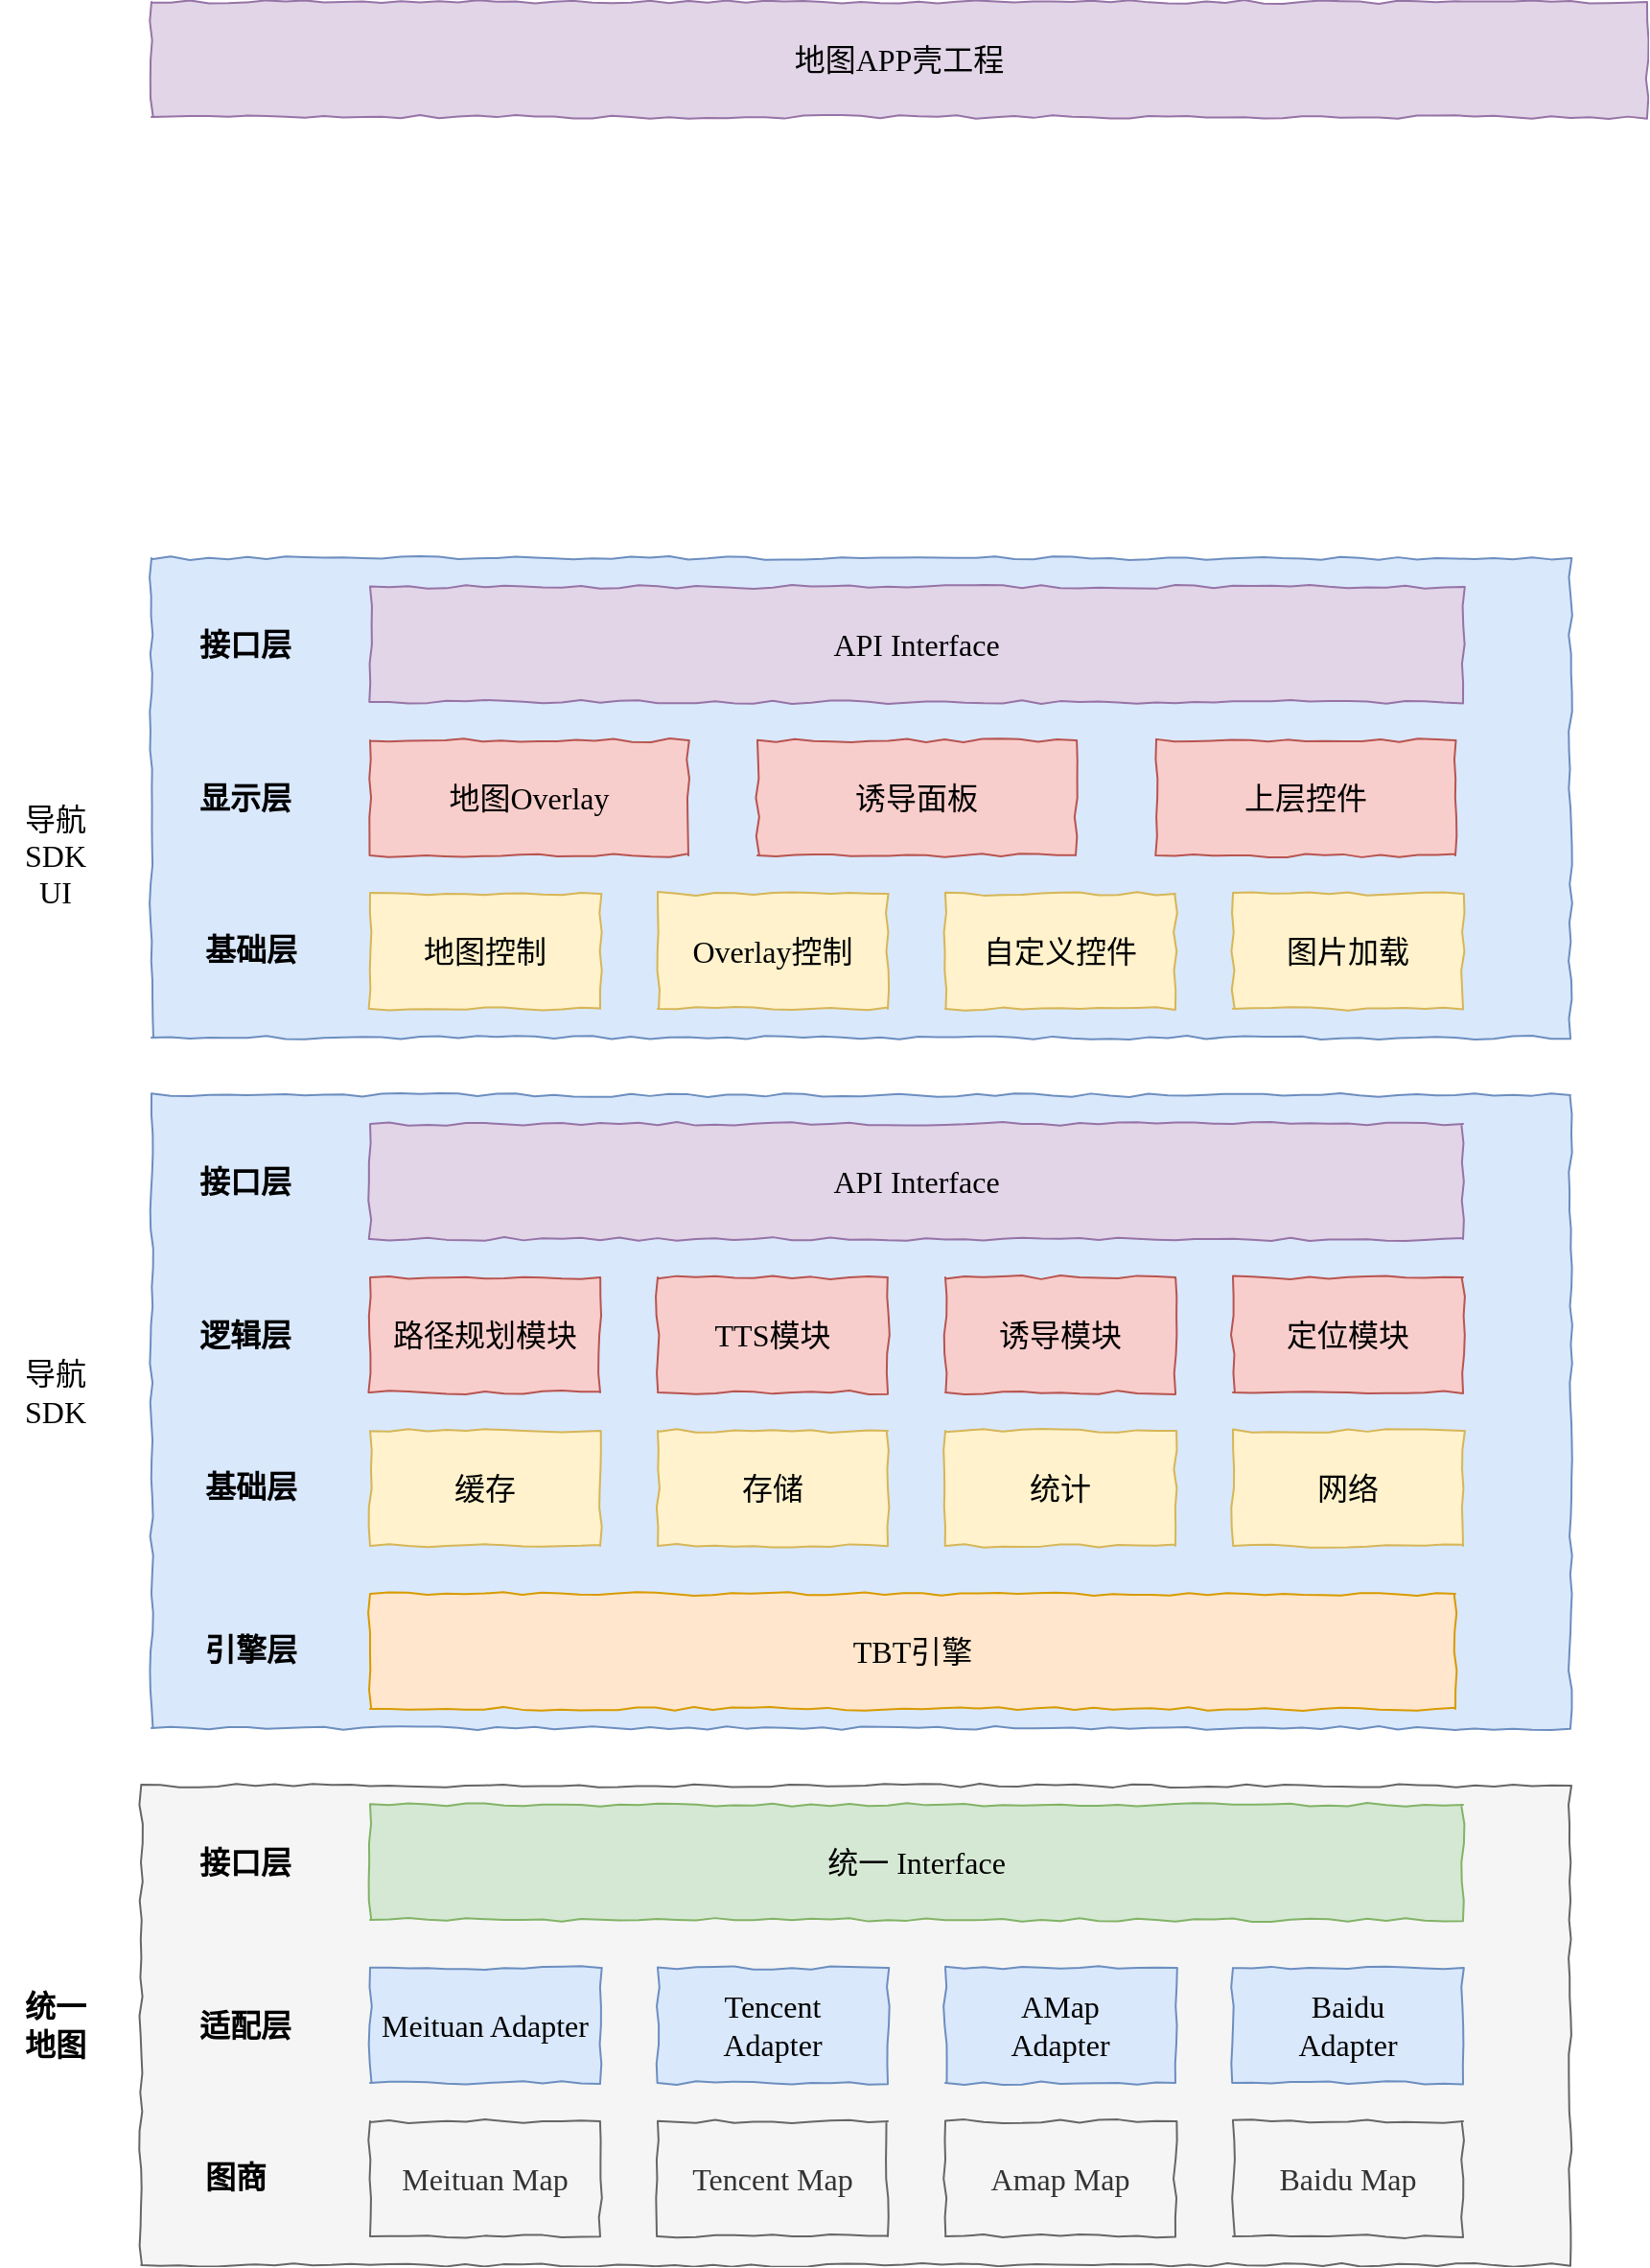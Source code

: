 <mxfile version="14.7.7" type="github">
  <diagram id="VdLfaRIdaGldhcj8oe8U" name="第 1 页">
    <mxGraphModel dx="946" dy="1815" grid="1" gridSize="10" guides="1" tooltips="1" connect="1" arrows="1" fold="1" page="1" pageScale="1" pageWidth="827" pageHeight="1169" math="0" shadow="0">
      <root>
        <mxCell id="0" />
        <mxCell id="1" parent="0" />
        <mxCell id="qPDJotclNkI_bIP7ukIK-1" value="" style="rounded=0;whiteSpace=wrap;html=1;comic=1;fontFamily=Comic Sans MS;fontSize=16;fillColor=#f5f5f5;strokeColor=#666666;fontColor=#333333;" vertex="1" parent="1">
          <mxGeometry x="84.63" y="470" width="745.37" height="250" as="geometry" />
        </mxCell>
        <mxCell id="qPDJotclNkI_bIP7ukIK-2" value="Meituan Map" style="rounded=0;whiteSpace=wrap;html=1;comic=1;fillColor=#f5f5f5;strokeColor=#666666;fontColor=#333333;fontSize=16;fontFamily=Comic Sans MS;" vertex="1" parent="1">
          <mxGeometry x="204" y="645" width="120" height="60" as="geometry" />
        </mxCell>
        <mxCell id="qPDJotclNkI_bIP7ukIK-3" value="Tencent Map" style="rounded=0;whiteSpace=wrap;html=1;comic=1;fillColor=#f5f5f5;strokeColor=#666666;fontColor=#333333;fontSize=16;fontFamily=Comic Sans MS;" vertex="1" parent="1">
          <mxGeometry x="354" y="645" width="120" height="60" as="geometry" />
        </mxCell>
        <mxCell id="qPDJotclNkI_bIP7ukIK-4" value="Amap Map" style="rounded=0;whiteSpace=wrap;html=1;comic=1;fillColor=#f5f5f5;strokeColor=#666666;fontColor=#333333;fontSize=16;fontFamily=Comic Sans MS;" vertex="1" parent="1">
          <mxGeometry x="504" y="645" width="120" height="60" as="geometry" />
        </mxCell>
        <mxCell id="qPDJotclNkI_bIP7ukIK-5" value="Baidu Map" style="rounded=0;whiteSpace=wrap;html=1;comic=1;fillColor=#f5f5f5;strokeColor=#666666;fontColor=#333333;fontSize=16;fontFamily=Comic Sans MS;" vertex="1" parent="1">
          <mxGeometry x="654" y="645" width="120" height="60" as="geometry" />
        </mxCell>
        <mxCell id="qPDJotclNkI_bIP7ukIK-6" value="Meituan Adapter" style="rounded=0;whiteSpace=wrap;html=1;comic=1;fillColor=#dae8fc;strokeColor=#6c8ebf;fontSize=16;fontFamily=Comic Sans MS;" vertex="1" parent="1">
          <mxGeometry x="204" y="565" width="120" height="60" as="geometry" />
        </mxCell>
        <mxCell id="qPDJotclNkI_bIP7ukIK-7" value="图商" style="text;html=1;strokeColor=none;fillColor=none;align=center;verticalAlign=middle;whiteSpace=wrap;rounded=0;comic=1;fontFamily=Comic Sans MS;fontSize=16;fontStyle=1" vertex="1" parent="1">
          <mxGeometry x="114" y="665" width="40" height="18" as="geometry" />
        </mxCell>
        <mxCell id="qPDJotclNkI_bIP7ukIK-8" value="Tencent&lt;br&gt;Adapter" style="rounded=0;whiteSpace=wrap;html=1;comic=1;fillColor=#dae8fc;strokeColor=#6c8ebf;fontSize=16;fontFamily=Comic Sans MS;" vertex="1" parent="1">
          <mxGeometry x="354" y="565" width="120" height="60" as="geometry" />
        </mxCell>
        <mxCell id="qPDJotclNkI_bIP7ukIK-9" value="AMap&lt;br&gt;Adapter" style="rounded=0;whiteSpace=wrap;html=1;comic=1;fillColor=#dae8fc;strokeColor=#6c8ebf;fontSize=16;fontFamily=Comic Sans MS;" vertex="1" parent="1">
          <mxGeometry x="504" y="565" width="120" height="60" as="geometry" />
        </mxCell>
        <mxCell id="qPDJotclNkI_bIP7ukIK-10" value="Baidu&lt;br&gt;Adapter" style="rounded=0;whiteSpace=wrap;html=1;comic=1;fillColor=#dae8fc;strokeColor=#6c8ebf;fontSize=16;fontFamily=Comic Sans MS;" vertex="1" parent="1">
          <mxGeometry x="654" y="565" width="120" height="60" as="geometry" />
        </mxCell>
        <mxCell id="qPDJotclNkI_bIP7ukIK-11" value="适配层" style="text;html=1;strokeColor=none;fillColor=none;align=center;verticalAlign=middle;whiteSpace=wrap;rounded=0;comic=1;fontFamily=Comic Sans MS;fontSize=16;fontStyle=1" vertex="1" parent="1">
          <mxGeometry x="114" y="585" width="50" height="20" as="geometry" />
        </mxCell>
        <mxCell id="qPDJotclNkI_bIP7ukIK-12" value="接口层" style="text;html=1;strokeColor=none;fillColor=none;align=center;verticalAlign=middle;whiteSpace=wrap;rounded=0;comic=1;fontFamily=Comic Sans MS;fontSize=16;fontStyle=1" vertex="1" parent="1">
          <mxGeometry x="114" y="500" width="50" height="20" as="geometry" />
        </mxCell>
        <mxCell id="qPDJotclNkI_bIP7ukIK-13" value="统一&lt;br&gt;地图" style="text;html=1;strokeColor=none;fillColor=none;align=center;verticalAlign=middle;whiteSpace=wrap;rounded=0;comic=1;fontFamily=Comic Sans MS;fontSize=16;fontStyle=1" vertex="1" parent="1">
          <mxGeometry x="11" y="585" width="58" height="20" as="geometry" />
        </mxCell>
        <mxCell id="qPDJotclNkI_bIP7ukIK-14" value="统一 Interface" style="rounded=0;whiteSpace=wrap;html=1;comic=1;fillColor=#d5e8d4;strokeColor=#82b366;fontSize=16;fontFamily=Comic Sans MS;" vertex="1" parent="1">
          <mxGeometry x="204" y="480" width="570" height="60" as="geometry" />
        </mxCell>
        <mxCell id="qPDJotclNkI_bIP7ukIK-15" value="地图APP壳工程" style="rounded=0;whiteSpace=wrap;html=1;comic=1;fontFamily=Comic Sans MS;fontSize=16;fillColor=#e1d5e7;strokeColor=#9673a6;" vertex="1" parent="1">
          <mxGeometry x="90" y="-460" width="780" height="60" as="geometry" />
        </mxCell>
        <mxCell id="qPDJotclNkI_bIP7ukIK-16" value="导航&lt;br&gt;SDK" style="text;html=1;strokeColor=none;fillColor=none;align=center;verticalAlign=middle;whiteSpace=wrap;rounded=0;comic=1;fontFamily=Comic Sans MS;fontSize=16;" vertex="1" parent="1">
          <mxGeometry x="20.0" y="255" width="40" height="20" as="geometry" />
        </mxCell>
        <mxCell id="qPDJotclNkI_bIP7ukIK-17" value="" style="rounded=0;whiteSpace=wrap;html=1;comic=1;fontFamily=Comic Sans MS;fontSize=16;fillColor=#dae8fc;strokeColor=#6c8ebf;" vertex="1" parent="1">
          <mxGeometry x="90" y="110" width="740" height="330" as="geometry" />
        </mxCell>
        <mxCell id="qPDJotclNkI_bIP7ukIK-18" value="缓存" style="rounded=0;whiteSpace=wrap;html=1;comic=1;fillColor=#fff2cc;strokeColor=#d6b656;fontSize=16;fontFamily=Comic Sans MS;" vertex="1" parent="1">
          <mxGeometry x="204" y="285" width="120" height="60" as="geometry" />
        </mxCell>
        <mxCell id="qPDJotclNkI_bIP7ukIK-19" value="存储" style="rounded=0;whiteSpace=wrap;html=1;comic=1;fillColor=#fff2cc;strokeColor=#d6b656;fontSize=16;fontFamily=Comic Sans MS;" vertex="1" parent="1">
          <mxGeometry x="354" y="285" width="120" height="60" as="geometry" />
        </mxCell>
        <mxCell id="qPDJotclNkI_bIP7ukIK-20" value="统计" style="rounded=0;whiteSpace=wrap;html=1;comic=1;fillColor=#fff2cc;strokeColor=#d6b656;fontSize=16;fontFamily=Comic Sans MS;" vertex="1" parent="1">
          <mxGeometry x="504" y="285" width="120" height="60" as="geometry" />
        </mxCell>
        <mxCell id="qPDJotclNkI_bIP7ukIK-21" value="网络" style="rounded=0;whiteSpace=wrap;html=1;comic=1;fillColor=#fff2cc;strokeColor=#d6b656;fontSize=16;fontFamily=Comic Sans MS;" vertex="1" parent="1">
          <mxGeometry x="654" y="285" width="120" height="60" as="geometry" />
        </mxCell>
        <mxCell id="qPDJotclNkI_bIP7ukIK-22" value="路径规划模块" style="rounded=0;whiteSpace=wrap;html=1;comic=1;fillColor=#f8cecc;strokeColor=#b85450;fontSize=16;fontFamily=Comic Sans MS;" vertex="1" parent="1">
          <mxGeometry x="204" y="205" width="120" height="60" as="geometry" />
        </mxCell>
        <mxCell id="qPDJotclNkI_bIP7ukIK-23" value="基础层" style="text;html=1;strokeColor=none;fillColor=none;align=center;verticalAlign=middle;whiteSpace=wrap;rounded=0;comic=1;fontFamily=Comic Sans MS;fontSize=16;fontStyle=1" vertex="1" parent="1">
          <mxGeometry x="114" y="305" width="56" height="18" as="geometry" />
        </mxCell>
        <mxCell id="qPDJotclNkI_bIP7ukIK-24" value="TTS模块" style="rounded=0;whiteSpace=wrap;html=1;comic=1;fillColor=#f8cecc;strokeColor=#b85450;fontSize=16;fontFamily=Comic Sans MS;" vertex="1" parent="1">
          <mxGeometry x="354" y="205" width="120" height="60" as="geometry" />
        </mxCell>
        <mxCell id="qPDJotclNkI_bIP7ukIK-25" value="诱导模块" style="rounded=0;whiteSpace=wrap;html=1;comic=1;fillColor=#f8cecc;strokeColor=#b85450;fontSize=16;fontFamily=Comic Sans MS;" vertex="1" parent="1">
          <mxGeometry x="504" y="205" width="120" height="60" as="geometry" />
        </mxCell>
        <mxCell id="qPDJotclNkI_bIP7ukIK-26" value="定位模块" style="rounded=0;whiteSpace=wrap;html=1;comic=1;fillColor=#f8cecc;strokeColor=#b85450;fontSize=16;fontFamily=Comic Sans MS;" vertex="1" parent="1">
          <mxGeometry x="654" y="205" width="120" height="60" as="geometry" />
        </mxCell>
        <mxCell id="qPDJotclNkI_bIP7ukIK-27" value="逻辑层" style="text;html=1;strokeColor=none;fillColor=none;align=center;verticalAlign=middle;whiteSpace=wrap;rounded=0;comic=1;fontFamily=Comic Sans MS;fontSize=16;fontStyle=1" vertex="1" parent="1">
          <mxGeometry x="114" y="225" width="50" height="20" as="geometry" />
        </mxCell>
        <mxCell id="qPDJotclNkI_bIP7ukIK-28" value="接口层" style="text;html=1;strokeColor=none;fillColor=none;align=center;verticalAlign=middle;whiteSpace=wrap;rounded=0;comic=1;fontFamily=Comic Sans MS;fontSize=16;fontStyle=1" vertex="1" parent="1">
          <mxGeometry x="114" y="145" width="50" height="20" as="geometry" />
        </mxCell>
        <mxCell id="qPDJotclNkI_bIP7ukIK-29" value="API Interface" style="rounded=0;whiteSpace=wrap;html=1;comic=1;fillColor=#e1d5e7;strokeColor=#9673a6;fontSize=16;fontFamily=Comic Sans MS;" vertex="1" parent="1">
          <mxGeometry x="204" y="125" width="570" height="60" as="geometry" />
        </mxCell>
        <mxCell id="qPDJotclNkI_bIP7ukIK-30" value="TBT引擎" style="rounded=0;whiteSpace=wrap;html=1;comic=1;fillColor=#ffe6cc;strokeColor=#d79b00;fontSize=16;fontFamily=Comic Sans MS;" vertex="1" parent="1">
          <mxGeometry x="204" y="370" width="566" height="60" as="geometry" />
        </mxCell>
        <mxCell id="qPDJotclNkI_bIP7ukIK-31" value="引擎层" style="text;html=1;strokeColor=none;fillColor=none;align=center;verticalAlign=middle;whiteSpace=wrap;rounded=0;comic=1;fontFamily=Comic Sans MS;fontSize=16;fontStyle=1" vertex="1" parent="1">
          <mxGeometry x="114" y="390" width="56" height="18" as="geometry" />
        </mxCell>
        <mxCell id="qPDJotclNkI_bIP7ukIK-32" value="导航&lt;br&gt;SDK&lt;br&gt;UI" style="text;html=1;strokeColor=none;fillColor=none;align=center;verticalAlign=middle;whiteSpace=wrap;rounded=0;comic=1;fontFamily=Comic Sans MS;fontSize=16;" vertex="1" parent="1">
          <mxGeometry x="20.0" y="-25" width="40" height="20" as="geometry" />
        </mxCell>
        <mxCell id="qPDJotclNkI_bIP7ukIK-33" value="" style="rounded=0;whiteSpace=wrap;html=1;comic=1;fontFamily=Comic Sans MS;fontSize=16;fillColor=#dae8fc;strokeColor=#6c8ebf;" vertex="1" parent="1">
          <mxGeometry x="90" y="-170" width="740" height="250" as="geometry" />
        </mxCell>
        <mxCell id="qPDJotclNkI_bIP7ukIK-34" value="地图控制" style="rounded=0;whiteSpace=wrap;html=1;comic=1;fillColor=#fff2cc;strokeColor=#d6b656;fontSize=16;fontFamily=Comic Sans MS;" vertex="1" parent="1">
          <mxGeometry x="204" y="5" width="120" height="60" as="geometry" />
        </mxCell>
        <mxCell id="qPDJotclNkI_bIP7ukIK-35" value="Overlay控制" style="rounded=0;whiteSpace=wrap;html=1;comic=1;fillColor=#fff2cc;strokeColor=#d6b656;fontSize=16;fontFamily=Comic Sans MS;" vertex="1" parent="1">
          <mxGeometry x="354" y="5" width="120" height="60" as="geometry" />
        </mxCell>
        <mxCell id="qPDJotclNkI_bIP7ukIK-36" value="自定义控件" style="rounded=0;whiteSpace=wrap;html=1;comic=1;fillColor=#fff2cc;strokeColor=#d6b656;fontSize=16;fontFamily=Comic Sans MS;" vertex="1" parent="1">
          <mxGeometry x="504" y="5" width="120" height="60" as="geometry" />
        </mxCell>
        <mxCell id="qPDJotclNkI_bIP7ukIK-37" value="图片加载" style="rounded=0;whiteSpace=wrap;html=1;comic=1;fillColor=#fff2cc;strokeColor=#d6b656;fontSize=16;fontFamily=Comic Sans MS;" vertex="1" parent="1">
          <mxGeometry x="654" y="5" width="120" height="60" as="geometry" />
        </mxCell>
        <mxCell id="qPDJotclNkI_bIP7ukIK-38" value="地图Overlay" style="rounded=0;whiteSpace=wrap;html=1;comic=1;fillColor=#f8cecc;strokeColor=#b85450;fontSize=16;fontFamily=Comic Sans MS;" vertex="1" parent="1">
          <mxGeometry x="204" y="-75" width="166" height="60" as="geometry" />
        </mxCell>
        <mxCell id="qPDJotclNkI_bIP7ukIK-39" value="基础层" style="text;html=1;strokeColor=none;fillColor=none;align=center;verticalAlign=middle;whiteSpace=wrap;rounded=0;comic=1;fontFamily=Comic Sans MS;fontSize=16;fontStyle=1" vertex="1" parent="1">
          <mxGeometry x="114" y="25" width="56" height="18" as="geometry" />
        </mxCell>
        <mxCell id="qPDJotclNkI_bIP7ukIK-40" value="诱导面板" style="rounded=0;whiteSpace=wrap;html=1;comic=1;fillColor=#f8cecc;strokeColor=#b85450;fontSize=16;fontFamily=Comic Sans MS;" vertex="1" parent="1">
          <mxGeometry x="406" y="-75" width="166" height="60" as="geometry" />
        </mxCell>
        <mxCell id="qPDJotclNkI_bIP7ukIK-41" value="显示层" style="text;html=1;strokeColor=none;fillColor=none;align=center;verticalAlign=middle;whiteSpace=wrap;rounded=0;comic=1;fontFamily=Comic Sans MS;fontSize=16;fontStyle=1" vertex="1" parent="1">
          <mxGeometry x="114" y="-55" width="50" height="20" as="geometry" />
        </mxCell>
        <mxCell id="qPDJotclNkI_bIP7ukIK-42" value="接口层" style="text;html=1;strokeColor=none;fillColor=none;align=center;verticalAlign=middle;whiteSpace=wrap;rounded=0;comic=1;fontFamily=Comic Sans MS;fontSize=16;fontStyle=1" vertex="1" parent="1">
          <mxGeometry x="114" y="-135" width="50" height="20" as="geometry" />
        </mxCell>
        <mxCell id="qPDJotclNkI_bIP7ukIK-43" value="API Interface" style="rounded=0;whiteSpace=wrap;html=1;comic=1;fillColor=#e1d5e7;strokeColor=#9673a6;fontSize=16;fontFamily=Comic Sans MS;" vertex="1" parent="1">
          <mxGeometry x="204" y="-155" width="570" height="60" as="geometry" />
        </mxCell>
        <mxCell id="qPDJotclNkI_bIP7ukIK-44" value="上层控件" style="rounded=0;whiteSpace=wrap;html=1;comic=1;fillColor=#f8cecc;strokeColor=#b85450;fontSize=16;fontFamily=Comic Sans MS;" vertex="1" parent="1">
          <mxGeometry x="614" y="-75" width="156" height="60" as="geometry" />
        </mxCell>
      </root>
    </mxGraphModel>
  </diagram>
</mxfile>
